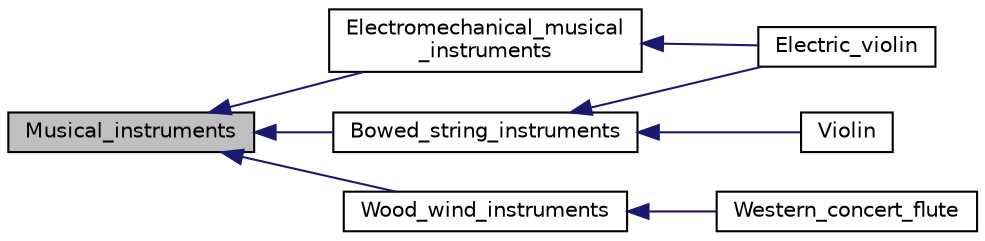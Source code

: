 digraph "Musical_instruments"
{
  edge [fontname="Helvetica",fontsize="10",labelfontname="Helvetica",labelfontsize="10"];
  node [fontname="Helvetica",fontsize="10",shape=record];
  rankdir="LR";
  Node1 [label="Musical_instruments",height=0.2,width=0.4,color="black", fillcolor="grey75", style="filled", fontcolor="black"];
  Node1 -> Node2 [dir="back",color="midnightblue",fontsize="10",style="solid",fontname="Helvetica"];
  Node2 [label="Bowed_string_instruments",height=0.2,width=0.4,color="black", fillcolor="white", style="filled",URL="$classBowed__string__instruments.html",tooltip="Abstract class that virtually inherites from musical_instruments base class, representing bowed strin..."];
  Node2 -> Node3 [dir="back",color="midnightblue",fontsize="10",style="solid",fontname="Helvetica"];
  Node3 [label="Electric_violin",height=0.2,width=0.4,color="black", fillcolor="white", style="filled",URL="$classElectric__violin.html",tooltip="Concrete class that muliple inherites from Bowed_string_instruments class and Electromechanical_music..."];
  Node2 -> Node4 [dir="back",color="midnightblue",fontsize="10",style="solid",fontname="Helvetica"];
  Node4 [label="Violin",height=0.2,width=0.4,color="black", fillcolor="white", style="filled",URL="$classViolin.html",tooltip="Concrete class that inherites from Bowed_string_instruments class, representing violin. "];
  Node1 -> Node5 [dir="back",color="midnightblue",fontsize="10",style="solid",fontname="Helvetica"];
  Node5 [label="Electromechanical_musical\l_instruments",height=0.2,width=0.4,color="black", fillcolor="white", style="filled",URL="$classElectromechanical__musical__instruments.html",tooltip="Abstract class that virtually inherites from musical_instruments base class, representing electromech..."];
  Node5 -> Node3 [dir="back",color="midnightblue",fontsize="10",style="solid",fontname="Helvetica"];
  Node1 -> Node6 [dir="back",color="midnightblue",fontsize="10",style="solid",fontname="Helvetica"];
  Node6 [label="Wood_wind_instruments",height=0.2,width=0.4,color="black", fillcolor="white", style="filled",URL="$classWood__wind__instruments.html",tooltip="Abstract derived class that virtually inherites from musical_instruments base class, representing wood wind instruments. "];
  Node6 -> Node7 [dir="back",color="midnightblue",fontsize="10",style="solid",fontname="Helvetica"];
  Node7 [label="Western_concert_flute",height=0.2,width=0.4,color="black", fillcolor="white", style="filled",URL="$classWestern__concert__flute.html",tooltip="Concrete class that inherites from Wood_wind_instruments class, representing western concert flute in..."];
}
